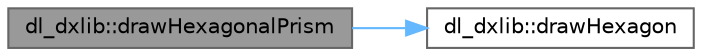 digraph "dl_dxlib::drawHexagonalPrism"
{
 // LATEX_PDF_SIZE
  bgcolor="transparent";
  edge [fontname=Helvetica,fontsize=10,labelfontname=Helvetica,labelfontsize=10];
  node [fontname=Helvetica,fontsize=10,shape=box,height=0.2,width=0.4];
  rankdir="LR";
  Node1 [id="Node000001",label="dl_dxlib::drawHexagonalPrism",height=0.2,width=0.4,color="gray40", fillcolor="grey60", style="filled", fontcolor="black",tooltip="3D空間に六角柱を描画する．"];
  Node1 -> Node2 [id="edge1_Node000001_Node000002",color="steelblue1",style="solid",tooltip=" "];
  Node2 [id="Node000002",label="dl_dxlib::drawHexagon",height=0.2,width=0.4,color="grey40", fillcolor="white", style="filled",URL="$namespacedl__dxlib.html#a36b086b2d9269fe65393e37c76c675b2",tooltip="3D空間に六角形を描画する．"];
}
